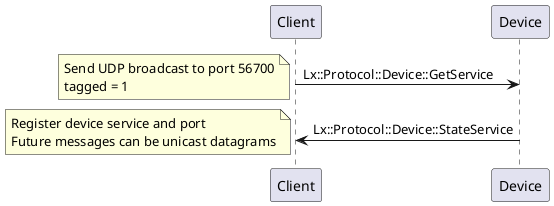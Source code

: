 @startuml

Client -> Device: Lx::Protocol::Device::GetService
note left: Send UDP broadcast to port 56700\ntagged = 1
Client <- Device: Lx::Protocol::Device::StateService
note left: Register device service and port\nFuture messages can be unicast datagrams

@enduml
